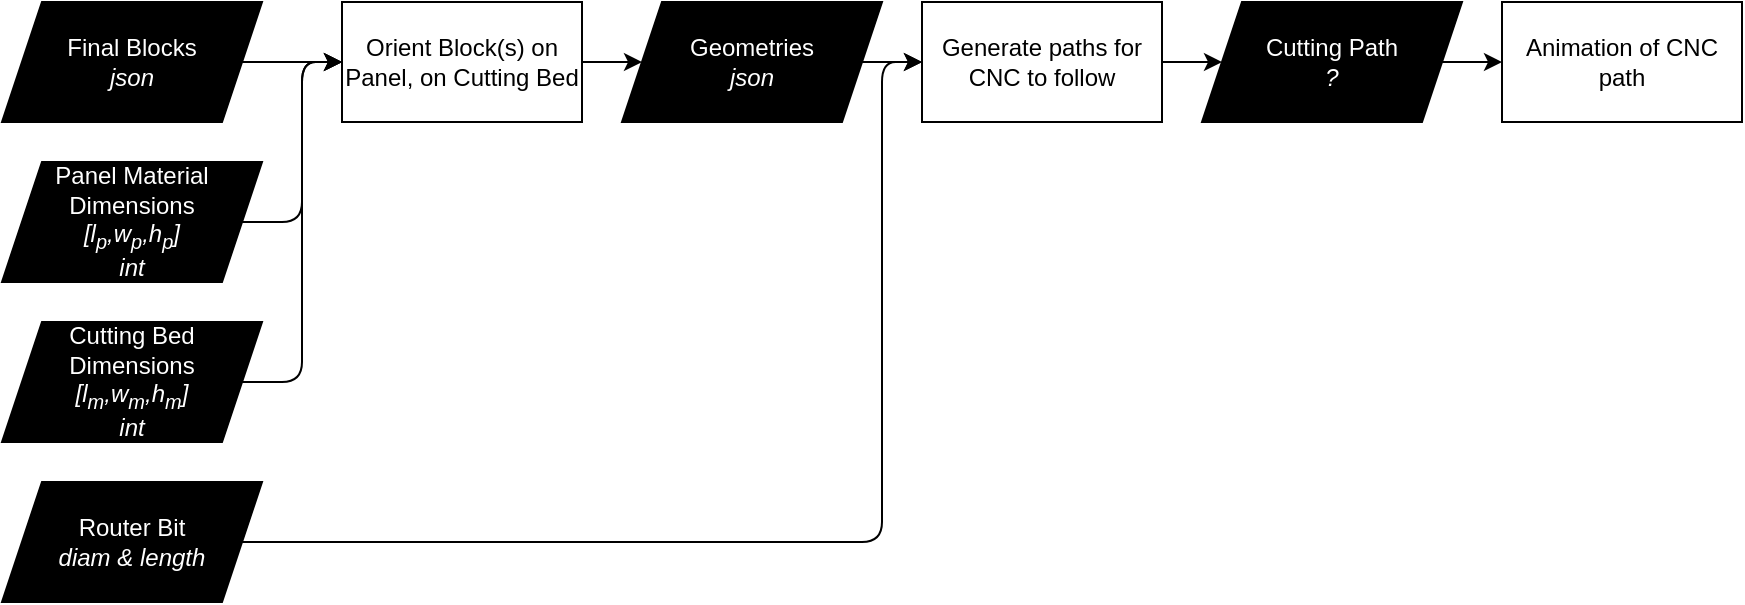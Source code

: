 <mxfile>
    <diagram name="Copy of Page-1" id="B0jSGmLQJlUtO1MtmYzu">
        <mxGraphModel dx="975" dy="1288" grid="1" gridSize="10" guides="1" tooltips="1" connect="1" arrows="1" fold="1" page="1" pageScale="1" pageWidth="1920" pageHeight="1200" math="0" shadow="0">
            <root>
                <mxCell id="SsHd-Mrtgwx3iUI8feTV-0"/>
                <mxCell id="SsHd-Mrtgwx3iUI8feTV-1" parent="SsHd-Mrtgwx3iUI8feTV-0"/>
                <mxCell id="5ticDcJNEE9dL7LYv-Ff-4" style="edgeStyle=none;html=1;entryX=0;entryY=0.5;entryDx=0;entryDy=0;" edge="1" parent="SsHd-Mrtgwx3iUI8feTV-1" source="SsHd-Mrtgwx3iUI8feTV-23" target="5ticDcJNEE9dL7LYv-Ff-3">
                    <mxGeometry relative="1" as="geometry"/>
                </mxCell>
                <mxCell id="SsHd-Mrtgwx3iUI8feTV-23" value="Orient Block(s) on Panel, on Cutting Bed" style="rounded=0;whiteSpace=wrap;html=1;" parent="SsHd-Mrtgwx3iUI8feTV-1" vertex="1">
                    <mxGeometry x="440" y="540" width="120" height="60" as="geometry"/>
                </mxCell>
                <mxCell id="SsHd-Mrtgwx3iUI8feTV-24" style="edgeStyle=orthogonalEdgeStyle;html=1;entryX=0;entryY=0.5;entryDx=0;entryDy=0;" parent="SsHd-Mrtgwx3iUI8feTV-1" source="SsHd-Mrtgwx3iUI8feTV-25" target="SsHd-Mrtgwx3iUI8feTV-23" edge="1">
                    <mxGeometry relative="1" as="geometry">
                        <mxPoint x="460" y="650" as="targetPoint"/>
                    </mxGeometry>
                </mxCell>
                <mxCell id="SsHd-Mrtgwx3iUI8feTV-25" value="Panel Material &lt;br&gt;Dimensions&lt;br&gt;&lt;i&gt;[l&lt;sub&gt;p&lt;/sub&gt;,w&lt;/i&gt;&lt;i&gt;&lt;sub&gt;p&lt;/sub&gt;&lt;/i&gt;&lt;i&gt;,h&lt;/i&gt;&lt;i&gt;&lt;sub&gt;p&lt;/sub&gt;&lt;/i&gt;&lt;i&gt;] &lt;br&gt;int&lt;/i&gt;" style="shape=parallelogram;perimeter=parallelogramPerimeter;whiteSpace=wrap;html=1;fixedSize=1;fillColor=#000000;fontColor=#FFFFFF;" parent="SsHd-Mrtgwx3iUI8feTV-1" vertex="1">
                    <mxGeometry x="270" y="620" width="130" height="60" as="geometry"/>
                </mxCell>
                <mxCell id="SsHd-Mrtgwx3iUI8feTV-26" style="edgeStyle=orthogonalEdgeStyle;html=1;entryX=0;entryY=0.5;entryDx=0;entryDy=0;" parent="SsHd-Mrtgwx3iUI8feTV-1" source="SsHd-Mrtgwx3iUI8feTV-27" target="SsHd-Mrtgwx3iUI8feTV-23" edge="1">
                    <mxGeometry relative="1" as="geometry">
                        <mxPoint x="460" y="650" as="targetPoint"/>
                    </mxGeometry>
                </mxCell>
                <mxCell id="SsHd-Mrtgwx3iUI8feTV-27" value="Cutting Bed&lt;br&gt;Dimensions&lt;br&gt;&lt;i&gt;[l&lt;sub&gt;m&lt;/sub&gt;,w&lt;sub&gt;m&lt;/sub&gt;,h&lt;sub&gt;m&lt;/sub&gt;] &lt;br&gt;int&lt;/i&gt;" style="shape=parallelogram;perimeter=parallelogramPerimeter;whiteSpace=wrap;html=1;fixedSize=1;fillColor=#000000;fontColor=#FFFFFF;" parent="SsHd-Mrtgwx3iUI8feTV-1" vertex="1">
                    <mxGeometry x="270" y="700" width="130" height="60" as="geometry"/>
                </mxCell>
                <mxCell id="5ticDcJNEE9dL7LYv-Ff-1" style="edgeStyle=none;html=1;entryX=0;entryY=0.5;entryDx=0;entryDy=0;" edge="1" parent="SsHd-Mrtgwx3iUI8feTV-1" source="5ticDcJNEE9dL7LYv-Ff-0" target="SsHd-Mrtgwx3iUI8feTV-23">
                    <mxGeometry relative="1" as="geometry"/>
                </mxCell>
                <mxCell id="5ticDcJNEE9dL7LYv-Ff-0" value="Final Blocks&lt;br&gt;&lt;i&gt;json&lt;/i&gt;" style="shape=parallelogram;perimeter=parallelogramPerimeter;whiteSpace=wrap;html=1;fixedSize=1;fillColor=#000000;fontColor=#FFFFFF;" vertex="1" parent="SsHd-Mrtgwx3iUI8feTV-1">
                    <mxGeometry x="270" y="540" width="130" height="60" as="geometry"/>
                </mxCell>
                <mxCell id="5ticDcJNEE9dL7LYv-Ff-7" style="edgeStyle=orthogonalEdgeStyle;html=1;entryX=0;entryY=0.5;entryDx=0;entryDy=0;" edge="1" parent="SsHd-Mrtgwx3iUI8feTV-1" source="5ticDcJNEE9dL7LYv-Ff-2" target="5ticDcJNEE9dL7LYv-Ff-5">
                    <mxGeometry relative="1" as="geometry">
                        <Array as="points">
                            <mxPoint x="710" y="810"/>
                            <mxPoint x="710" y="570"/>
                        </Array>
                    </mxGeometry>
                </mxCell>
                <mxCell id="5ticDcJNEE9dL7LYv-Ff-2" value="Router Bit&lt;br&gt;&lt;i&gt;diam &amp;amp; length&lt;br&gt;&lt;/i&gt;" style="shape=parallelogram;perimeter=parallelogramPerimeter;whiteSpace=wrap;html=1;fixedSize=1;fillColor=#000000;fontColor=#FFFFFF;" vertex="1" parent="SsHd-Mrtgwx3iUI8feTV-1">
                    <mxGeometry x="270" y="780" width="130" height="60" as="geometry"/>
                </mxCell>
                <mxCell id="5ticDcJNEE9dL7LYv-Ff-6" style="edgeStyle=none;html=1;entryX=0;entryY=0.5;entryDx=0;entryDy=0;" edge="1" parent="SsHd-Mrtgwx3iUI8feTV-1" source="5ticDcJNEE9dL7LYv-Ff-3" target="5ticDcJNEE9dL7LYv-Ff-5">
                    <mxGeometry relative="1" as="geometry"/>
                </mxCell>
                <mxCell id="5ticDcJNEE9dL7LYv-Ff-3" value="Geometries&lt;br&gt;&lt;i&gt;json&lt;/i&gt;" style="shape=parallelogram;perimeter=parallelogramPerimeter;whiteSpace=wrap;html=1;fixedSize=1;fillColor=#000000;fontColor=#FFFFFF;" vertex="1" parent="SsHd-Mrtgwx3iUI8feTV-1">
                    <mxGeometry x="580" y="540" width="130" height="60" as="geometry"/>
                </mxCell>
                <mxCell id="5ticDcJNEE9dL7LYv-Ff-9" style="edgeStyle=orthogonalEdgeStyle;html=1;entryX=0;entryY=0.5;entryDx=0;entryDy=0;" edge="1" parent="SsHd-Mrtgwx3iUI8feTV-1" source="5ticDcJNEE9dL7LYv-Ff-5" target="5ticDcJNEE9dL7LYv-Ff-8">
                    <mxGeometry relative="1" as="geometry"/>
                </mxCell>
                <mxCell id="5ticDcJNEE9dL7LYv-Ff-5" value="Generate paths for CNC to follow" style="rounded=0;whiteSpace=wrap;html=1;" vertex="1" parent="SsHd-Mrtgwx3iUI8feTV-1">
                    <mxGeometry x="730" y="540" width="120" height="60" as="geometry"/>
                </mxCell>
                <mxCell id="5ticDcJNEE9dL7LYv-Ff-12" value="" style="edgeStyle=orthogonalEdgeStyle;html=1;" edge="1" parent="SsHd-Mrtgwx3iUI8feTV-1" source="5ticDcJNEE9dL7LYv-Ff-8" target="5ticDcJNEE9dL7LYv-Ff-10">
                    <mxGeometry relative="1" as="geometry"/>
                </mxCell>
                <mxCell id="5ticDcJNEE9dL7LYv-Ff-8" value="Cutting Path&lt;br&gt;&lt;i&gt;?&lt;/i&gt;" style="shape=parallelogram;perimeter=parallelogramPerimeter;whiteSpace=wrap;html=1;fixedSize=1;fillColor=#000000;fontColor=#FFFFFF;" vertex="1" parent="SsHd-Mrtgwx3iUI8feTV-1">
                    <mxGeometry x="870" y="540" width="130" height="60" as="geometry"/>
                </mxCell>
                <mxCell id="5ticDcJNEE9dL7LYv-Ff-10" value="Animation of CNC path" style="rounded=0;whiteSpace=wrap;html=1;" vertex="1" parent="SsHd-Mrtgwx3iUI8feTV-1">
                    <mxGeometry x="1020" y="540" width="120" height="60" as="geometry"/>
                </mxCell>
            </root>
        </mxGraphModel>
    </diagram>
</mxfile>